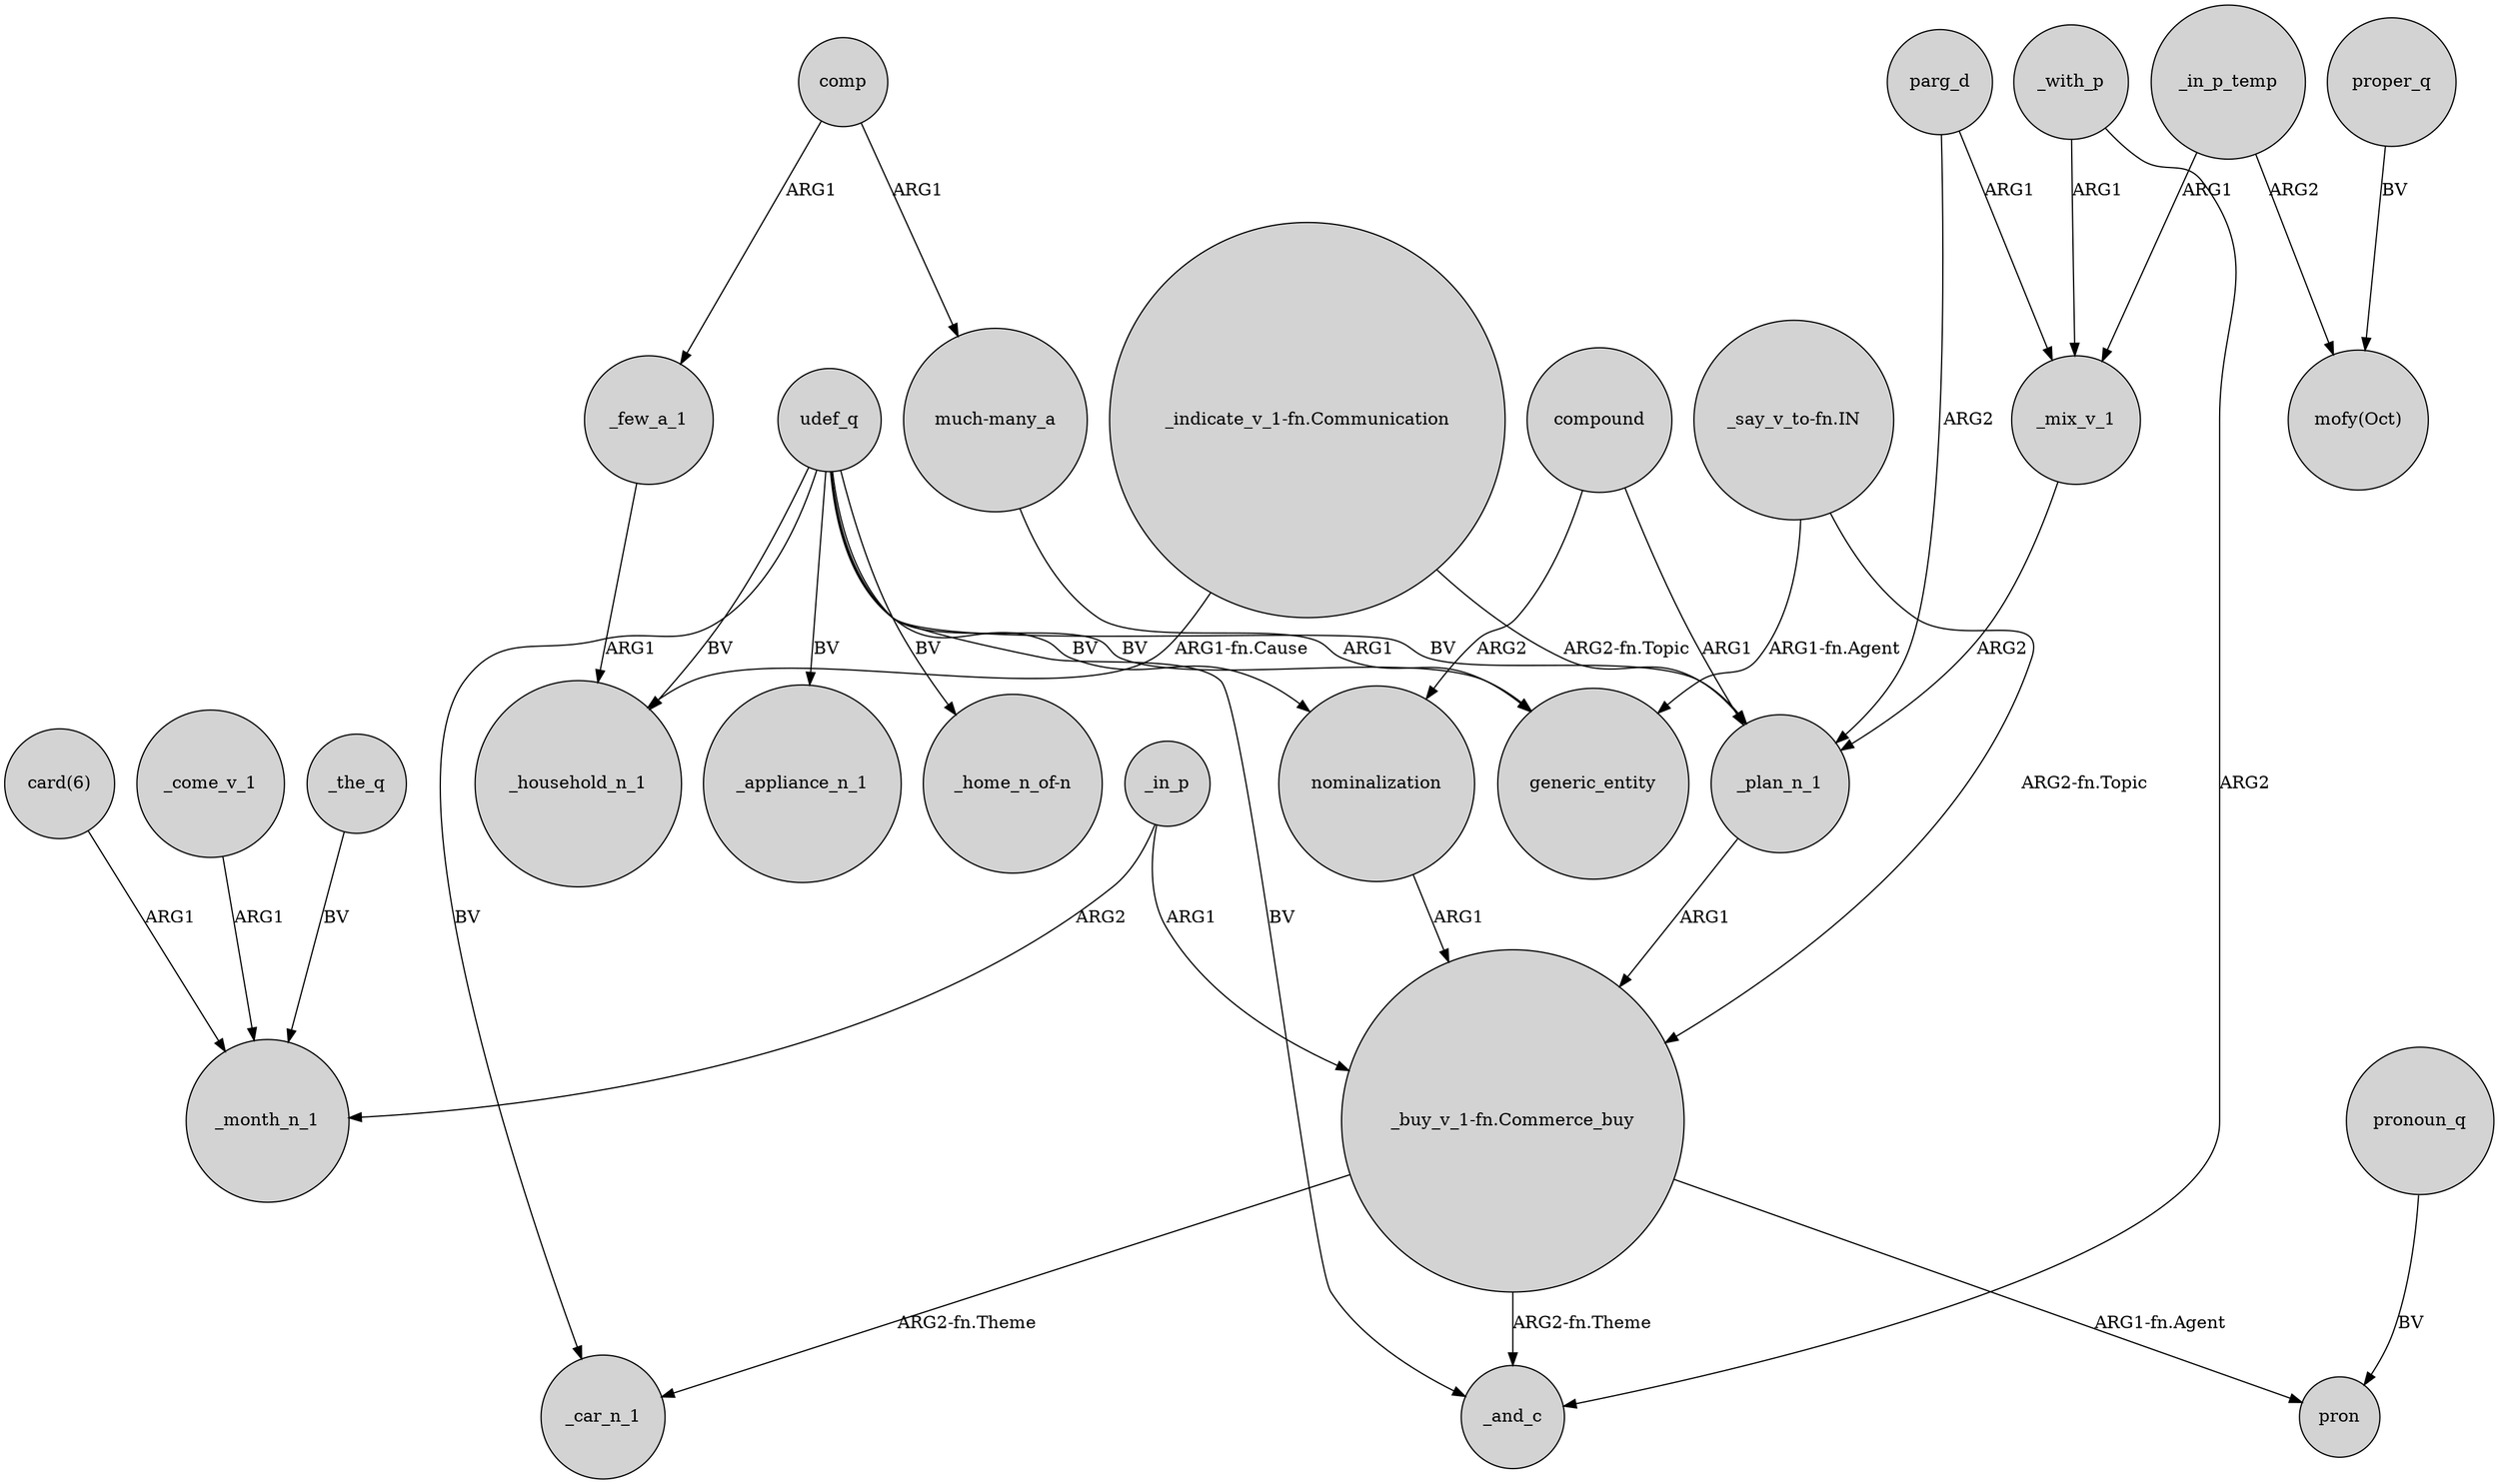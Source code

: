 digraph {
	node [shape=circle style=filled]
	_in_p -> _month_n_1 [label=ARG2]
	_with_p -> _and_c [label=ARG2]
	"_buy_v_1-fn.Commerce_buy" -> _and_c [label="ARG2-fn.Theme"]
	"_say_v_to-fn.IN" -> "_buy_v_1-fn.Commerce_buy" [label="ARG2-fn.Topic"]
	"_say_v_to-fn.IN" -> generic_entity [label="ARG1-fn.Agent"]
	udef_q -> generic_entity [label=BV]
	"much-many_a" -> generic_entity [label=ARG1]
	udef_q -> _household_n_1 [label=BV]
	"_indicate_v_1-fn.Communication" -> _household_n_1 [label="ARG1-fn.Cause"]
	_in_p_temp -> _mix_v_1 [label=ARG1]
	"_buy_v_1-fn.Commerce_buy" -> pron [label="ARG1-fn.Agent"]
	_in_p -> "_buy_v_1-fn.Commerce_buy" [label=ARG1]
	udef_q -> "_home_n_of-n" [label=BV]
	compound -> _plan_n_1 [label=ARG1]
	_in_p_temp -> "mofy(Oct)" [label=ARG2]
	proper_q -> "mofy(Oct)" [label=BV]
	compound -> nominalization [label=ARG2]
	parg_d -> _plan_n_1 [label=ARG2]
	_mix_v_1 -> _plan_n_1 [label=ARG2]
	comp -> _few_a_1 [label=ARG1]
	pronoun_q -> pron [label=BV]
	_the_q -> _month_n_1 [label=BV]
	nominalization -> "_buy_v_1-fn.Commerce_buy" [label=ARG1]
	_with_p -> _mix_v_1 [label=ARG1]
	_few_a_1 -> _household_n_1 [label=ARG1]
	comp -> "much-many_a" [label=ARG1]
	udef_q -> _appliance_n_1 [label=BV]
	"_indicate_v_1-fn.Communication" -> _plan_n_1 [label="ARG2-fn.Topic"]
	udef_q -> _plan_n_1 [label=BV]
	"_buy_v_1-fn.Commerce_buy" -> _car_n_1 [label="ARG2-fn.Theme"]
	_plan_n_1 -> "_buy_v_1-fn.Commerce_buy" [label=ARG1]
	udef_q -> nominalization [label=BV]
	udef_q -> _car_n_1 [label=BV]
	"card(6)" -> _month_n_1 [label=ARG1]
	udef_q -> _and_c [label=BV]
	_come_v_1 -> _month_n_1 [label=ARG1]
	parg_d -> _mix_v_1 [label=ARG1]
}
